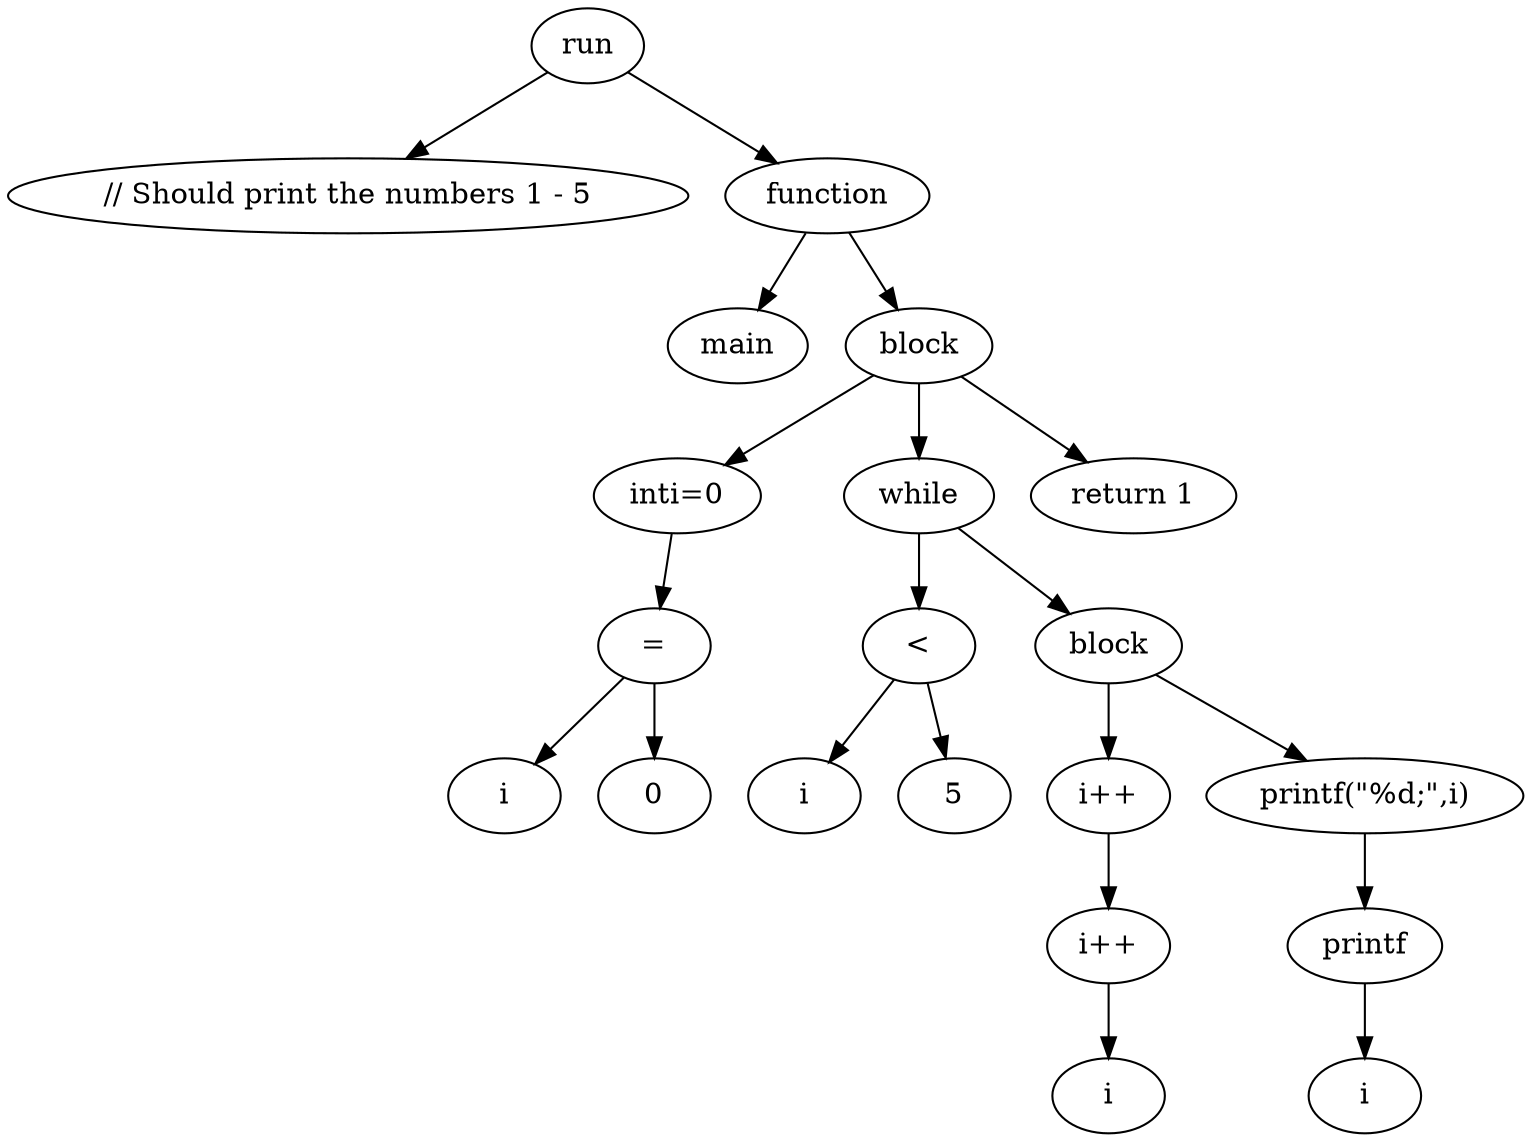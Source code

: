 digraph {
	8743555961424 [label=run]
	8743555121798 [label="// Should print the numbers 1 - 5
"]
	8743555961424 -> 8743555121798
	8743555121786 [label=function]
	8743555961424 -> 8743555121786
	8743555121777 [label=main]
	8743555121786 -> 8743555121777
	8743555121753 [label=block]
	8743555121786 -> 8743555121753
	8743555121744 [label="inti=0"]
	8743555121753 -> 8743555121744
	8743555121732 [label="="]
	8743555121744 -> 8743555121732
	8743555121756 [label=i]
	8743555121732 -> 8743555121756
	8743555121693 [label=0]
	8743555121732 -> 8743555121693
	8743555121762 [label=while]
	8743555121753 -> 8743555121762
	8743555121771 [label="<"]
	8743555121762 -> 8743555121771
	8743555121801 [label=i]
	8743555121771 -> 8743555121801
	8743555121831 [label=5]
	8743555121771 -> 8743555121831
	8743555121882 [label=block]
	8743555121762 -> 8743555121882
	8743555121849 [label="i++"]
	8743555121882 -> 8743555121849
	8743555121894 [label="i++"]
	8743555121849 -> 8743555121894
	8743555121915 [label=i]
	8743555121894 -> 8743555121915
	8743555121906 [label="printf(\"%d;\",i)"]
	8743555121882 -> 8743555121906
	8743555121927 [label=printf]
	8743555121906 -> 8743555121927
	8743555121960 [label=i]
	8743555121927 -> 8743555121960
	8743555121945 [label="return 1"]
	8743555121753 -> 8743555121945
}
